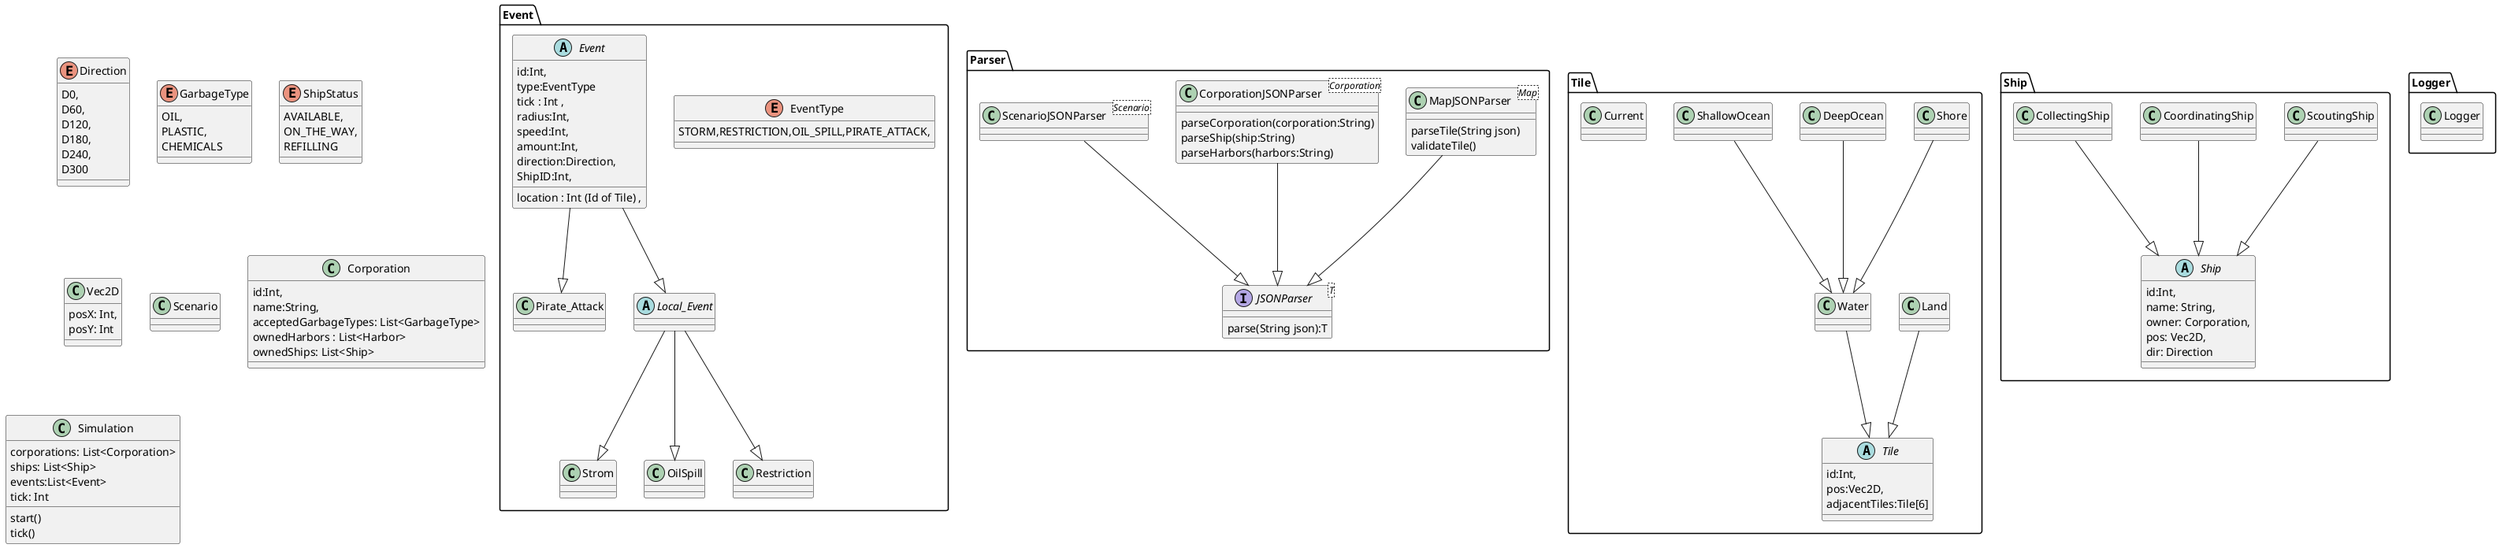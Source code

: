 @startuml
'General
  enum Direction{
    D0,
    D60,
    D120,
    D180,
    D240,
    D300
  }
  enum GarbageType{
    OIL,
    PLASTIC,
    CHEMICALS
  }

  enum ShipStatus{
  AVAILABLE,
  ON_THE_WAY,
  REFILLING
  }
   class Vec2D{
    posX: Int,
    posY: Int
  }

class Scenario{

}

  class Corporation{
    id:Int,
    name:String,
    acceptedGarbageTypes: List<GarbageType>
    ownedHarbors : List<Harbor>
    ownedShips: List<Ship>

  }


    class Simulation{
        corporations: List<Corporation>
        ships: List<Ship>
        events:List<Event>
        tick: Int

        start()
        tick()
    }
    package Event{
    enum EventType {
    STORM,RESTRICTION,OIL_SPILL,PIRATE_ATTACK,
    }
    abstract class Event {
    id:Int,
    type:EventType
    tick : Int ,
    location : Int (Id of Tile) ,
    radius:Int,
    speed:Int,
    amount:Int,
    direction:Direction,
    ShipID:Int,
    }
     Event --|> Pirate_Attack
    class Pirate_Attack {
    }
    Event --|> Local_Event
    abstract class Local_Event {
    }
    Local_Event --|> Strom
    class Strom {
    }
    Local_Event --|> OilSpill
    class OilSpill {
    }
    Local_Event --|> Restriction
    class Restriction {
    }
    }

package Parser{
    interface JSONParser<T>{
    parse(String json):T
    }

    MapJSONParser --|> JSONParser
    class MapJSONParser<Map>{

    parseTile(String json)
    validateTile()
    }

    CorporationJSONParser --|> JSONParser
    class CorporationJSONParser<Corporation>{
     parseCorporation(corporation:String)
     parseShip(ship:String)
     parseHarbors(harbors:String)

    }
        ScenarioJSONParser --|> JSONParser
        class ScenarioJSONParser<Scenario>{

        }
        }
'Tiles

package Tile{
abstract class Tile{
    id:Int,
    pos:Vec2D,
    adjacentTiles:Tile[6]
}

Land --|> Tile
Water --|> Tile

Shore --|> Water
DeepOcean --|> Water
ShallowOcean --|> Water

class Current{
}
class Land{
}
class Water{}
class Shore{}
class ShallowOcean{}
class DeepOcean{}

}
'Ships
package Ship{
abstract class Ship{
    id:Int,
    name: String,
    owner: Corporation,
    pos: Vec2D,
    dir: Direction
}

ScoutingShip --|> Ship
CoordinatingShip --|> Ship
CollectingShip --|> Ship

class ScoutingShip{
}
class CoordinatingShip{
}
class CollectingShip{
}
}
package Logger{
class Logger{


}
}
@enduml